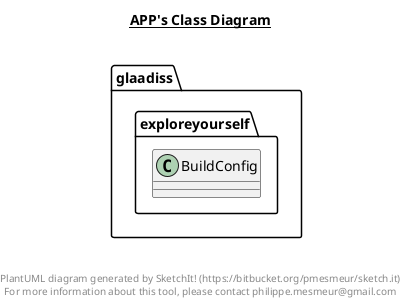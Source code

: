 @startuml

title __APP's Class Diagram__\n

  namespace glaadiss.exploreyourself {
    class glaadiss.exploreyourself.BuildConfig {
    }
  }
  

  namespace glaadiss.exploreyourself {
    class glaadiss.exploreyourself.BuildConfig {
    }
  }
  



right footer


PlantUML diagram generated by SketchIt! (https://bitbucket.org/pmesmeur/sketch.it)
For more information about this tool, please contact philippe.mesmeur@gmail.com
endfooter

@enduml
